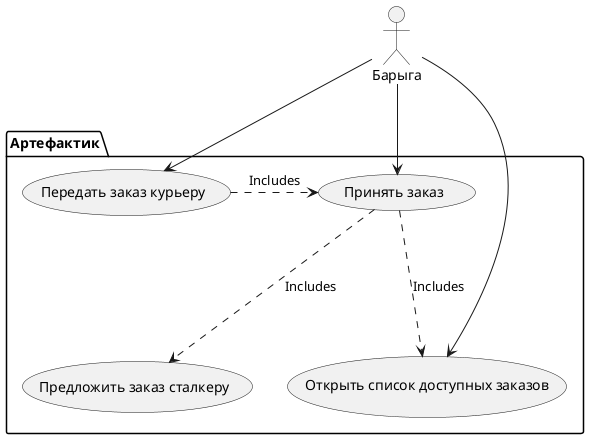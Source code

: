 @startuml
actor Барыга as Client

package Артефактик {
    usecase "Принять заказ" as AcceptOrder
    usecase "Открыть список доступных заказов" as ListOrders
    
    usecase "Предложить заказ сталкеру" as SuggestToStalker
    usecase "Передать заказ курьеру" as Courier

    AcceptOrder .-down-> ListOrders: "Includes"

    AcceptOrder .-down-> SuggestToStalker: "Includes"
    Courier .> AcceptOrder: "Includes"
}

Client --> AcceptOrder
Client --> ListOrders

Client --> Courier
@enduml
